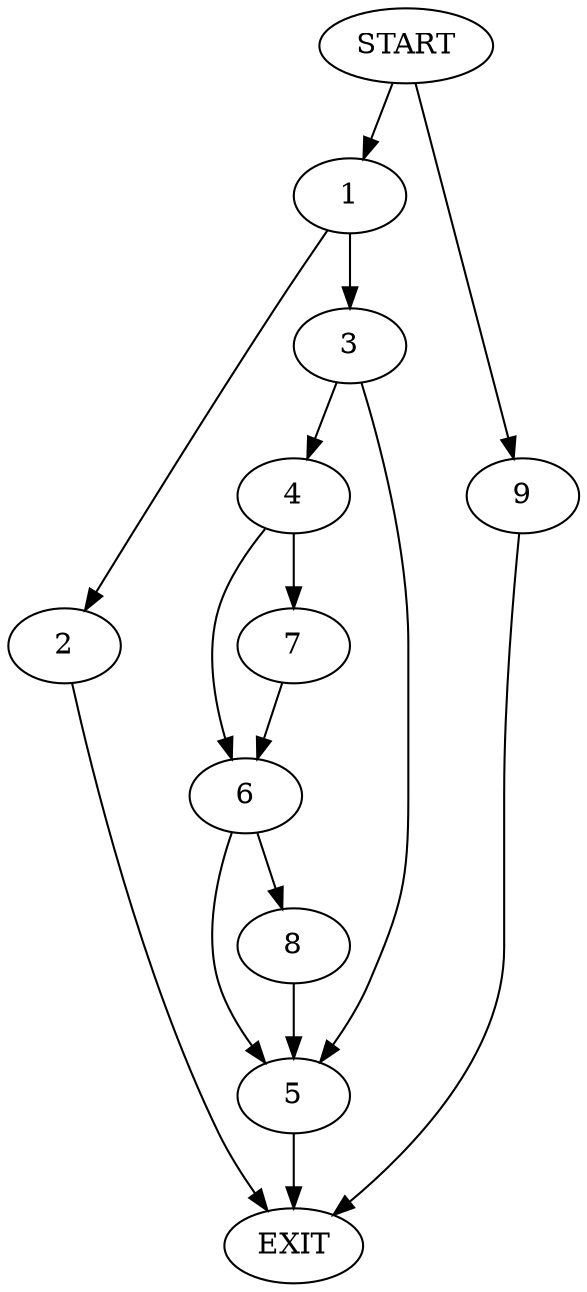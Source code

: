 digraph {
0 [label="START"]
10 [label="EXIT"]
0 -> 1
1 -> 2
1 -> 3
2 -> 10
3 -> 4
3 -> 5
4 -> 6
4 -> 7
5 -> 10
7 -> 6
6 -> 5
6 -> 8
8 -> 5
0 -> 9
9 -> 10
}
